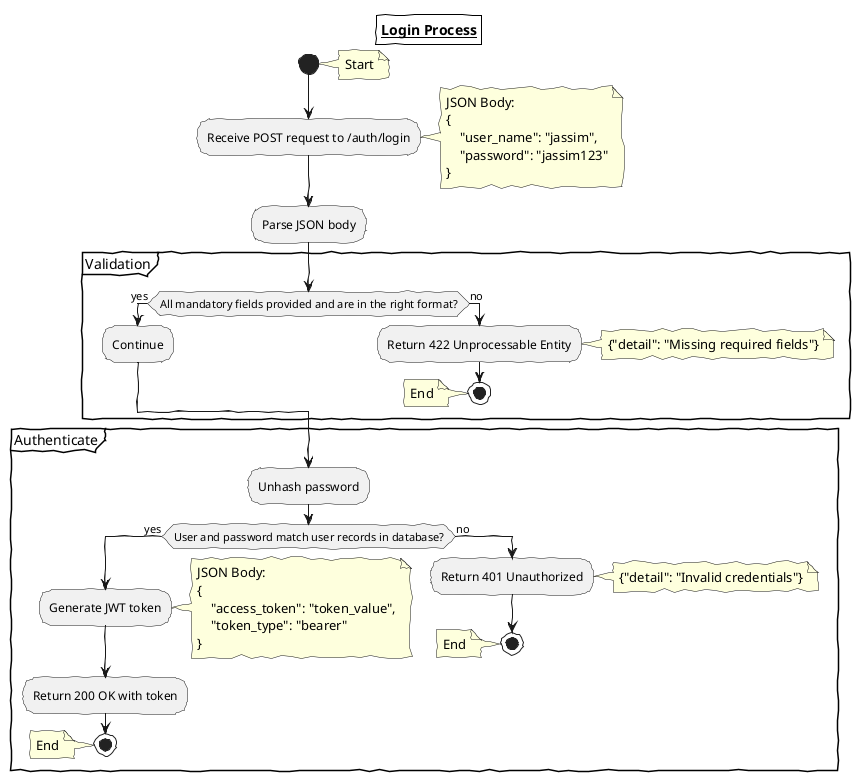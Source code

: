 @startuml Login Process
skinparam handwritten true
skinparam titleBorder 1
skinparam titleBorderColor black
title **<u>Login Process</u>**

start
note right: Start
:Receive POST request to /auth/login;
note right
    JSON Body:
    {
        "user_name": "jassim",
        "password": "jassim123"
    }
end note
:Parse JSON body;

partition "Validation" {
    if (All mandatory fields provided and are in the right format?) then (yes)
        :Continue;
    else (no)
        :Return 422 Unprocessable Entity;
        note right: {"detail": "Missing required fields"}
        stop
        note left: End
    endif
}

partition "Authenticate" {
    :Unhash password;
    if (User and password match user records in database?) then (yes)
        :Generate JWT token;
        note right 
            JSON Body:
            {
                "access_token": "token_value",
                "token_type": "bearer"
            }
        end note
        :Return 200 OK with token;
        stop
        note left: End
    else (no)
        :Return 401 Unauthorized;
        note right: {"detail": "Invalid credentials"}
        stop
        note left: End
    endif
}
@enduml